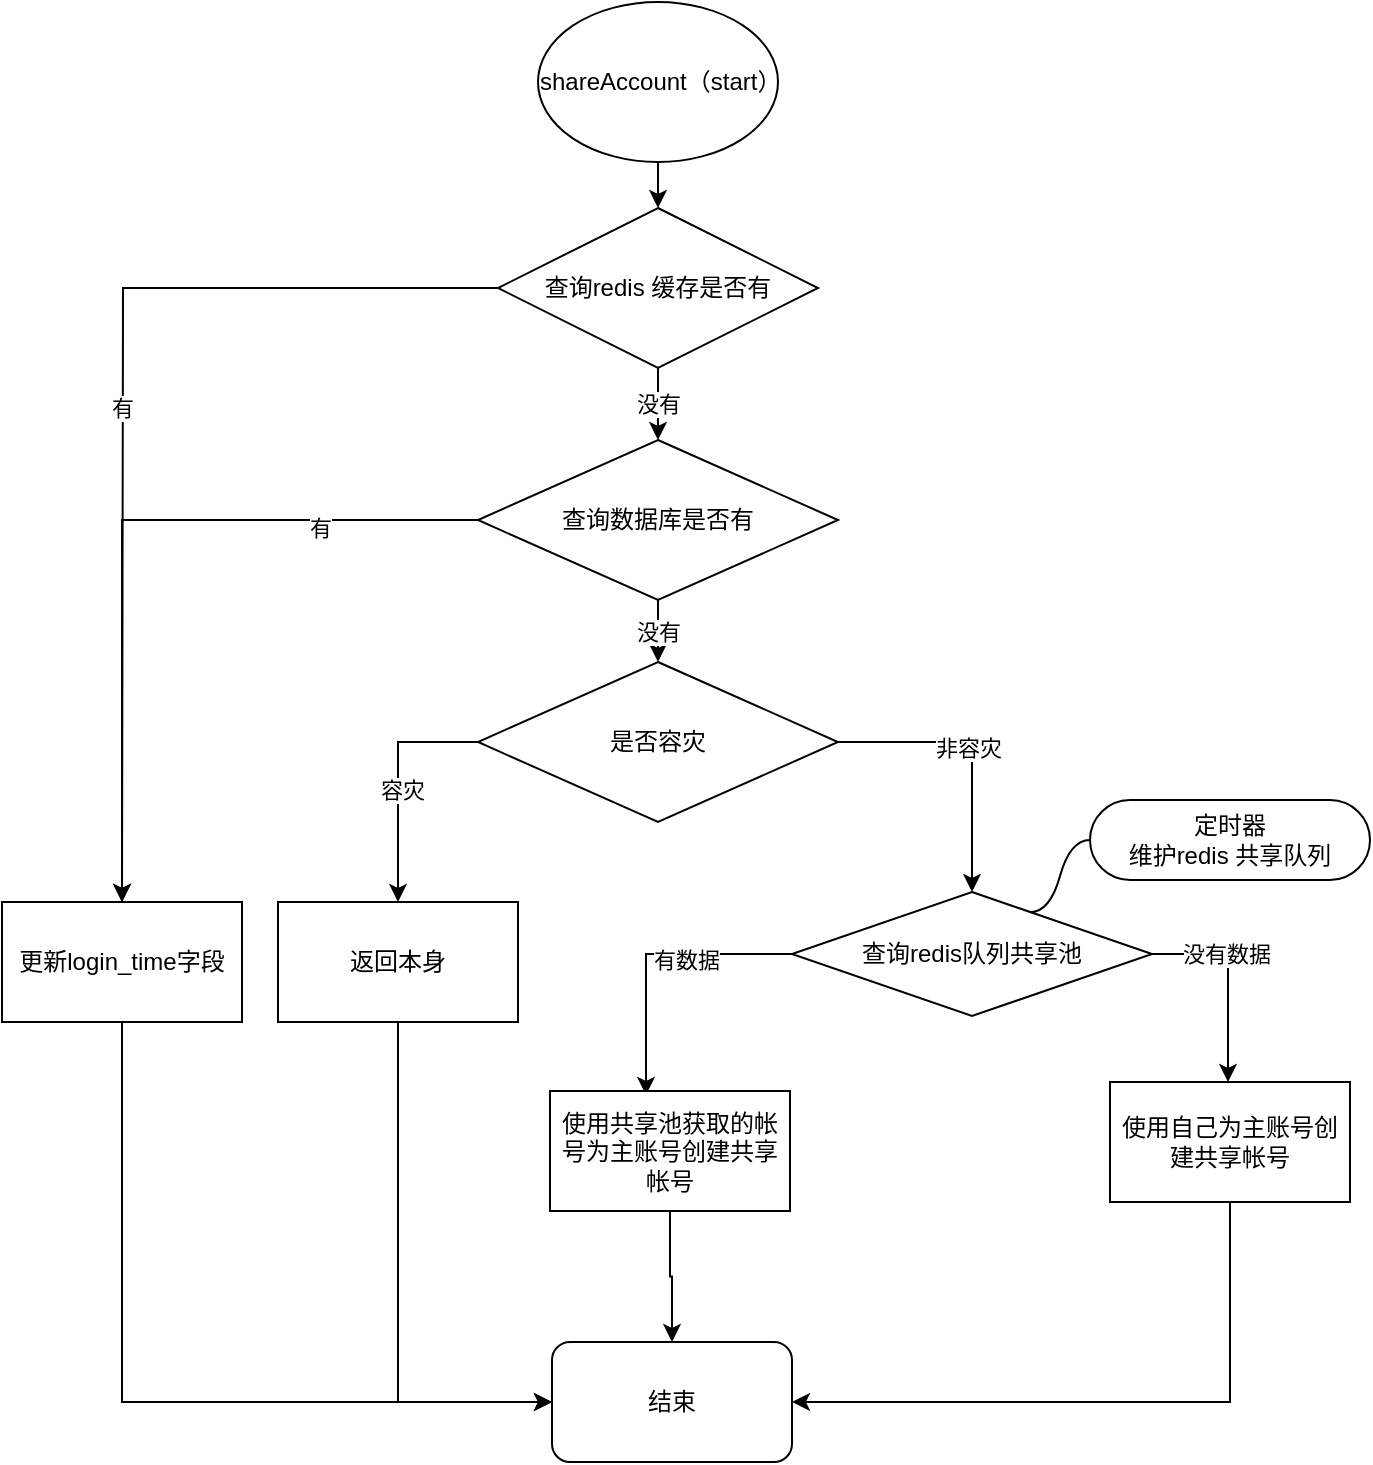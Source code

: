 <mxfile version="16.2.4" type="github">
  <diagram id="C5RBs43oDa-KdzZeNtuy" name="Page-1">
    <mxGraphModel dx="1384" dy="794" grid="1" gridSize="10" guides="1" tooltips="1" connect="1" arrows="1" fold="1" page="1" pageScale="1" pageWidth="827" pageHeight="1169" math="0" shadow="0">
      <root>
        <mxCell id="WIyWlLk6GJQsqaUBKTNV-0" />
        <mxCell id="WIyWlLk6GJQsqaUBKTNV-1" parent="WIyWlLk6GJQsqaUBKTNV-0" />
        <mxCell id="odqRsLr1MM3AdWx6Erbm-4" value="" style="edgeStyle=orthogonalEdgeStyle;rounded=0;orthogonalLoop=1;jettySize=auto;html=1;" edge="1" parent="WIyWlLk6GJQsqaUBKTNV-1" source="odqRsLr1MM3AdWx6Erbm-0" target="odqRsLr1MM3AdWx6Erbm-3">
          <mxGeometry relative="1" as="geometry" />
        </mxCell>
        <mxCell id="odqRsLr1MM3AdWx6Erbm-0" value="shareAccount（start）" style="ellipse;whiteSpace=wrap;html=1;" vertex="1" parent="WIyWlLk6GJQsqaUBKTNV-1">
          <mxGeometry x="308" y="40" width="120" height="80" as="geometry" />
        </mxCell>
        <mxCell id="odqRsLr1MM3AdWx6Erbm-7" value="没有" style="edgeStyle=orthogonalEdgeStyle;rounded=0;orthogonalLoop=1;jettySize=auto;html=1;" edge="1" parent="WIyWlLk6GJQsqaUBKTNV-1" source="odqRsLr1MM3AdWx6Erbm-3" target="odqRsLr1MM3AdWx6Erbm-6">
          <mxGeometry relative="1" as="geometry" />
        </mxCell>
        <mxCell id="odqRsLr1MM3AdWx6Erbm-50" value="有" style="edgeStyle=orthogonalEdgeStyle;rounded=0;orthogonalLoop=1;jettySize=auto;html=1;entryX=0.5;entryY=0;entryDx=0;entryDy=0;" edge="1" parent="WIyWlLk6GJQsqaUBKTNV-1" source="odqRsLr1MM3AdWx6Erbm-3">
          <mxGeometry relative="1" as="geometry">
            <mxPoint x="100" y="490" as="targetPoint" />
          </mxGeometry>
        </mxCell>
        <mxCell id="odqRsLr1MM3AdWx6Erbm-3" value="查询redis 缓存是否有" style="rhombus;whiteSpace=wrap;html=1;" vertex="1" parent="WIyWlLk6GJQsqaUBKTNV-1">
          <mxGeometry x="288" y="143" width="160" height="80" as="geometry" />
        </mxCell>
        <mxCell id="odqRsLr1MM3AdWx6Erbm-26" value="没有" style="edgeStyle=orthogonalEdgeStyle;rounded=0;orthogonalLoop=1;jettySize=auto;html=1;" edge="1" parent="WIyWlLk6GJQsqaUBKTNV-1" source="odqRsLr1MM3AdWx6Erbm-6" target="odqRsLr1MM3AdWx6Erbm-25">
          <mxGeometry relative="1" as="geometry" />
        </mxCell>
        <mxCell id="odqRsLr1MM3AdWx6Erbm-48" style="edgeStyle=orthogonalEdgeStyle;rounded=0;orthogonalLoop=1;jettySize=auto;html=1;entryX=0.5;entryY=0;entryDx=0;entryDy=0;" edge="1" parent="WIyWlLk6GJQsqaUBKTNV-1" source="odqRsLr1MM3AdWx6Erbm-6">
          <mxGeometry relative="1" as="geometry">
            <mxPoint x="100" y="490" as="targetPoint" />
            <Array as="points">
              <mxPoint x="100" y="299" />
            </Array>
          </mxGeometry>
        </mxCell>
        <mxCell id="odqRsLr1MM3AdWx6Erbm-49" value="有" style="edgeLabel;html=1;align=center;verticalAlign=middle;resizable=0;points=[];" vertex="1" connectable="0" parent="odqRsLr1MM3AdWx6Erbm-48">
          <mxGeometry x="-0.572" y="4" relative="1" as="geometry">
            <mxPoint as="offset" />
          </mxGeometry>
        </mxCell>
        <mxCell id="odqRsLr1MM3AdWx6Erbm-6" value="查询数据库是否有" style="rhombus;whiteSpace=wrap;html=1;" vertex="1" parent="WIyWlLk6GJQsqaUBKTNV-1">
          <mxGeometry x="278" y="259" width="180" height="80" as="geometry" />
        </mxCell>
        <mxCell id="odqRsLr1MM3AdWx6Erbm-21" value="" style="edgeStyle=orthogonalEdgeStyle;rounded=0;orthogonalLoop=1;jettySize=auto;html=1;exitX=1;exitY=0.5;exitDx=0;exitDy=0;" edge="1" parent="WIyWlLk6GJQsqaUBKTNV-1" source="odqRsLr1MM3AdWx6Erbm-30" target="odqRsLr1MM3AdWx6Erbm-20">
          <mxGeometry relative="1" as="geometry">
            <mxPoint x="615" y="526" as="sourcePoint" />
            <Array as="points">
              <mxPoint x="653" y="516" />
            </Array>
          </mxGeometry>
        </mxCell>
        <mxCell id="odqRsLr1MM3AdWx6Erbm-42" value="没有数据" style="edgeLabel;html=1;align=center;verticalAlign=middle;resizable=0;points=[];" vertex="1" connectable="0" parent="odqRsLr1MM3AdWx6Erbm-21">
          <mxGeometry x="-0.259" y="-1" relative="1" as="geometry">
            <mxPoint as="offset" />
          </mxGeometry>
        </mxCell>
        <mxCell id="odqRsLr1MM3AdWx6Erbm-24" style="edgeStyle=orthogonalEdgeStyle;rounded=0;orthogonalLoop=1;jettySize=auto;html=1;entryX=0.4;entryY=0.033;entryDx=0;entryDy=0;entryPerimeter=0;exitX=0;exitY=0.5;exitDx=0;exitDy=0;" edge="1" parent="WIyWlLk6GJQsqaUBKTNV-1" source="odqRsLr1MM3AdWx6Erbm-30" target="odqRsLr1MM3AdWx6Erbm-23">
          <mxGeometry relative="1" as="geometry">
            <mxPoint x="435" y="526" as="sourcePoint" />
            <Array as="points">
              <mxPoint x="362" y="516" />
            </Array>
          </mxGeometry>
        </mxCell>
        <mxCell id="odqRsLr1MM3AdWx6Erbm-43" value="有数据" style="edgeLabel;html=1;align=center;verticalAlign=middle;resizable=0;points=[];" vertex="1" connectable="0" parent="odqRsLr1MM3AdWx6Erbm-24">
          <mxGeometry x="-0.256" y="3" relative="1" as="geometry">
            <mxPoint as="offset" />
          </mxGeometry>
        </mxCell>
        <mxCell id="odqRsLr1MM3AdWx6Erbm-56" style="edgeStyle=orthogonalEdgeStyle;rounded=0;orthogonalLoop=1;jettySize=auto;html=1;entryX=1;entryY=0.5;entryDx=0;entryDy=0;exitX=0.5;exitY=1;exitDx=0;exitDy=0;" edge="1" parent="WIyWlLk6GJQsqaUBKTNV-1" source="odqRsLr1MM3AdWx6Erbm-20" target="odqRsLr1MM3AdWx6Erbm-47">
          <mxGeometry relative="1" as="geometry" />
        </mxCell>
        <mxCell id="odqRsLr1MM3AdWx6Erbm-20" value="使用自己为主账号创建共享帐号" style="whiteSpace=wrap;html=1;" vertex="1" parent="WIyWlLk6GJQsqaUBKTNV-1">
          <mxGeometry x="594" y="580" width="120" height="60" as="geometry" />
        </mxCell>
        <mxCell id="odqRsLr1MM3AdWx6Erbm-55" style="edgeStyle=orthogonalEdgeStyle;rounded=0;orthogonalLoop=1;jettySize=auto;html=1;" edge="1" parent="WIyWlLk6GJQsqaUBKTNV-1" source="odqRsLr1MM3AdWx6Erbm-23" target="odqRsLr1MM3AdWx6Erbm-47">
          <mxGeometry relative="1" as="geometry" />
        </mxCell>
        <mxCell id="odqRsLr1MM3AdWx6Erbm-23" value="使用共享池获取的帐号为主账号创建共享帐号" style="whiteSpace=wrap;html=1;" vertex="1" parent="WIyWlLk6GJQsqaUBKTNV-1">
          <mxGeometry x="314" y="584.5" width="120" height="60" as="geometry" />
        </mxCell>
        <mxCell id="odqRsLr1MM3AdWx6Erbm-27" style="edgeStyle=orthogonalEdgeStyle;rounded=0;orthogonalLoop=1;jettySize=auto;html=1;entryX=0.5;entryY=0;entryDx=0;entryDy=0;" edge="1" parent="WIyWlLk6GJQsqaUBKTNV-1" source="odqRsLr1MM3AdWx6Erbm-25" target="odqRsLr1MM3AdWx6Erbm-30">
          <mxGeometry relative="1" as="geometry">
            <mxPoint x="598" y="500" as="targetPoint" />
            <Array as="points">
              <mxPoint x="525" y="410" />
            </Array>
          </mxGeometry>
        </mxCell>
        <mxCell id="odqRsLr1MM3AdWx6Erbm-45" value="非容灾" style="edgeLabel;html=1;align=center;verticalAlign=middle;resizable=0;points=[];" vertex="1" connectable="0" parent="odqRsLr1MM3AdWx6Erbm-27">
          <mxGeometry x="-0.014" y="-2" relative="1" as="geometry">
            <mxPoint as="offset" />
          </mxGeometry>
        </mxCell>
        <mxCell id="odqRsLr1MM3AdWx6Erbm-28" style="edgeStyle=orthogonalEdgeStyle;rounded=0;orthogonalLoop=1;jettySize=auto;html=1;" edge="1" parent="WIyWlLk6GJQsqaUBKTNV-1" source="odqRsLr1MM3AdWx6Erbm-25" target="odqRsLr1MM3AdWx6Erbm-34">
          <mxGeometry relative="1" as="geometry">
            <mxPoint x="238" y="520" as="targetPoint" />
            <Array as="points">
              <mxPoint x="238" y="410" />
              <mxPoint x="238" y="520" />
            </Array>
          </mxGeometry>
        </mxCell>
        <mxCell id="odqRsLr1MM3AdWx6Erbm-44" value="容灾" style="edgeLabel;html=1;align=center;verticalAlign=middle;resizable=0;points=[];" vertex="1" connectable="0" parent="odqRsLr1MM3AdWx6Erbm-28">
          <mxGeometry x="0.067" y="2" relative="1" as="geometry">
            <mxPoint as="offset" />
          </mxGeometry>
        </mxCell>
        <mxCell id="odqRsLr1MM3AdWx6Erbm-25" value="是否容灾" style="rhombus;whiteSpace=wrap;html=1;" vertex="1" parent="WIyWlLk6GJQsqaUBKTNV-1">
          <mxGeometry x="278" y="370" width="180" height="80" as="geometry" />
        </mxCell>
        <mxCell id="odqRsLr1MM3AdWx6Erbm-30" value="查询redis队列共享池" style="rhombus;whiteSpace=wrap;html=1;" vertex="1" parent="WIyWlLk6GJQsqaUBKTNV-1">
          <mxGeometry x="435" y="485" width="180" height="62" as="geometry" />
        </mxCell>
        <mxCell id="odqRsLr1MM3AdWx6Erbm-54" style="edgeStyle=orthogonalEdgeStyle;rounded=0;orthogonalLoop=1;jettySize=auto;html=1;entryX=0;entryY=0.5;entryDx=0;entryDy=0;" edge="1" parent="WIyWlLk6GJQsqaUBKTNV-1" source="odqRsLr1MM3AdWx6Erbm-34" target="odqRsLr1MM3AdWx6Erbm-47">
          <mxGeometry relative="1" as="geometry">
            <Array as="points">
              <mxPoint x="238" y="740" />
            </Array>
          </mxGeometry>
        </mxCell>
        <mxCell id="odqRsLr1MM3AdWx6Erbm-34" value="返回本身" style="rounded=0;whiteSpace=wrap;html=1;" vertex="1" parent="WIyWlLk6GJQsqaUBKTNV-1">
          <mxGeometry x="178" y="490" width="120" height="60" as="geometry" />
        </mxCell>
        <mxCell id="odqRsLr1MM3AdWx6Erbm-38" value="定时器&lt;br&gt;维护redis 共享队列" style="whiteSpace=wrap;html=1;rounded=1;arcSize=50;align=center;verticalAlign=middle;strokeWidth=1;autosize=1;spacing=4;treeFolding=1;treeMoving=1;newEdgeStyle={&quot;edgeStyle&quot;:&quot;entityRelationEdgeStyle&quot;,&quot;startArrow&quot;:&quot;none&quot;,&quot;endArrow&quot;:&quot;none&quot;,&quot;segment&quot;:10,&quot;curved&quot;:1};" vertex="1" parent="WIyWlLk6GJQsqaUBKTNV-1">
          <mxGeometry x="584" y="439" width="140" height="40" as="geometry" />
        </mxCell>
        <mxCell id="odqRsLr1MM3AdWx6Erbm-39" value="" style="edgeStyle=entityRelationEdgeStyle;startArrow=none;endArrow=none;segment=10;curved=1;rounded=0;exitX=0.661;exitY=0.163;exitDx=0;exitDy=0;exitPerimeter=0;" edge="1" target="odqRsLr1MM3AdWx6Erbm-38" parent="WIyWlLk6GJQsqaUBKTNV-1" source="odqRsLr1MM3AdWx6Erbm-30">
          <mxGeometry relative="1" as="geometry">
            <mxPoint x="578" y="486" as="sourcePoint" />
          </mxGeometry>
        </mxCell>
        <mxCell id="odqRsLr1MM3AdWx6Erbm-47" value="结束" style="rounded=1;whiteSpace=wrap;html=1;" vertex="1" parent="WIyWlLk6GJQsqaUBKTNV-1">
          <mxGeometry x="315" y="710" width="120" height="60" as="geometry" />
        </mxCell>
        <mxCell id="odqRsLr1MM3AdWx6Erbm-53" style="edgeStyle=orthogonalEdgeStyle;rounded=0;orthogonalLoop=1;jettySize=auto;html=1;entryX=0;entryY=0.5;entryDx=0;entryDy=0;exitX=0.5;exitY=1;exitDx=0;exitDy=0;" edge="1" parent="WIyWlLk6GJQsqaUBKTNV-1" source="odqRsLr1MM3AdWx6Erbm-52" target="odqRsLr1MM3AdWx6Erbm-47">
          <mxGeometry relative="1" as="geometry" />
        </mxCell>
        <mxCell id="odqRsLr1MM3AdWx6Erbm-52" value="&lt;span&gt;更新login_time字段&lt;/span&gt;" style="rounded=0;whiteSpace=wrap;html=1;" vertex="1" parent="WIyWlLk6GJQsqaUBKTNV-1">
          <mxGeometry x="40" y="490" width="120" height="60" as="geometry" />
        </mxCell>
      </root>
    </mxGraphModel>
  </diagram>
</mxfile>
